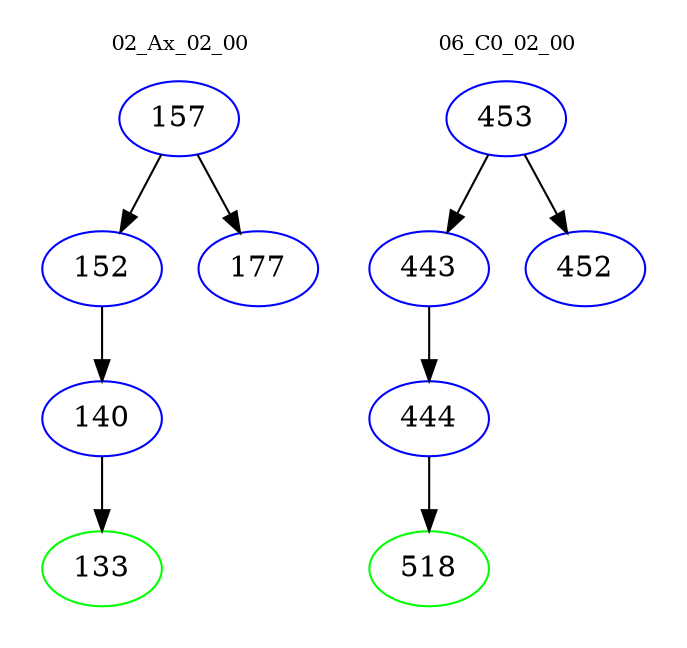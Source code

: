 digraph{
subgraph cluster_0 {
color = white
label = "02_Ax_02_00";
fontsize=10;
T0_157 [label="157", color="blue"]
T0_157 -> T0_152 [color="black"]
T0_152 [label="152", color="blue"]
T0_152 -> T0_140 [color="black"]
T0_140 [label="140", color="blue"]
T0_140 -> T0_133 [color="black"]
T0_133 [label="133", color="green"]
T0_157 -> T0_177 [color="black"]
T0_177 [label="177", color="blue"]
}
subgraph cluster_1 {
color = white
label = "06_C0_02_00";
fontsize=10;
T1_453 [label="453", color="blue"]
T1_453 -> T1_443 [color="black"]
T1_443 [label="443", color="blue"]
T1_443 -> T1_444 [color="black"]
T1_444 [label="444", color="blue"]
T1_444 -> T1_518 [color="black"]
T1_518 [label="518", color="green"]
T1_453 -> T1_452 [color="black"]
T1_452 [label="452", color="blue"]
}
}

